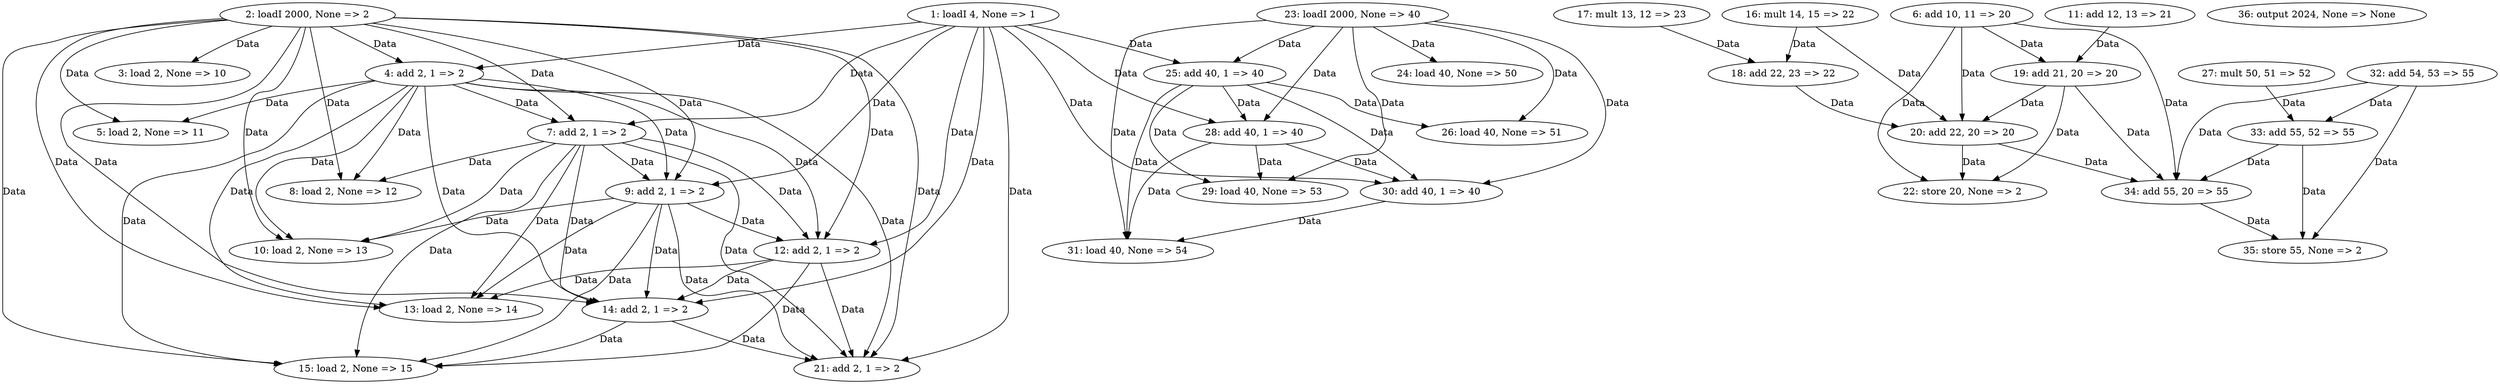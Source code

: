 digraph DependenceGraph {
    "139963804773344" [label="1: loadI 4, None => 1"];
    "139963804773400" [label="2: loadI 2000, None => 2"];
    "139963804773456" [label="3: load 2, None => 10"];
    "139963804773512" [label="4: add 2, 1 => 2"];
    "139963804773568" [label="5: load 2, None => 11"];
    "139963804773624" [label="6: add 10, 11 => 20"];
    "139963804773680" [label="7: add 2, 1 => 2"];
    "139963804773736" [label="8: load 2, None => 12"];
    "139963804773792" [label="9: add 2, 1 => 2"];
    "139963804773848" [label="10: load 2, None => 13"];
    "139963804773904" [label="11: add 12, 13 => 21"];
    "139963804773960" [label="12: add 2, 1 => 2"];
    "139963804774016" [label="13: load 2, None => 14"];
    "139963804774072" [label="14: add 2, 1 => 2"];
    "139963804774128" [label="15: load 2, None => 15"];
    "139963804774184" [label="16: mult 14, 15 => 22"];
    "139963804774240" [label="17: mult 13, 12 => 23"];
    "139963804774296" [label="18: add 22, 23 => 22"];
    "139963804774352" [label="19: add 21, 20 => 20"];
    "139963804786760" [label="20: add 22, 20 => 20"];
    "139963804786816" [label="21: add 2, 1 => 2"];
    "139963804786872" [label="22: store 20, None => 2"];
    "139963804786928" [label="23: loadI 2000, None => 40"];
    "139963804786984" [label="24: load 40, None => 50"];
    "139963804787040" [label="25: add 40, 1 => 40"];
    "139963804787096" [label="26: load 40, None => 51"];
    "139963804787152" [label="27: mult 50, 51 => 52"];
    "139963804787208" [label="28: add 40, 1 => 40"];
    "139963804787264" [label="29: load 40, None => 53"];
    "139963804787320" [label="30: add 40, 1 => 40"];
    "139963804787376" [label="31: load 40, None => 54"];
    "139963804787432" [label="32: add 54, 53 => 55"];
    "139963804787488" [label="33: add 55, 52 => 55"];
    "139963804787544" [label="34: add 55, 20 => 55"];
    "139963804787600" [label="35: store 55, None => 2"];
    "139963804787656" [label="36: output 2024, None => None"];
    "139963804773344" -> "139963804773512" [label="Data"];
    "139963804773344" -> "139963804773680" [label="Data"];
    "139963804773344" -> "139963804773792" [label="Data"];
    "139963804773344" -> "139963804773960" [label="Data"];
    "139963804773344" -> "139963804774072" [label="Data"];
    "139963804773344" -> "139963804786816" [label="Data"];
    "139963804773344" -> "139963804787040" [label="Data"];
    "139963804773344" -> "139963804787208" [label="Data"];
    "139963804773344" -> "139963804787320" [label="Data"];
    "139963804773400" -> "139963804773456" [label="Data"];
    "139963804773400" -> "139963804773512" [label="Data"];
    "139963804773400" -> "139963804773568" [label="Data"];
    "139963804773400" -> "139963804773680" [label="Data"];
    "139963804773400" -> "139963804773736" [label="Data"];
    "139963804773400" -> "139963804773792" [label="Data"];
    "139963804773400" -> "139963804773848" [label="Data"];
    "139963804773400" -> "139963804773960" [label="Data"];
    "139963804773400" -> "139963804774016" [label="Data"];
    "139963804773400" -> "139963804774072" [label="Data"];
    "139963804773400" -> "139963804774128" [label="Data"];
    "139963804773400" -> "139963804786816" [label="Data"];
    "139963804773512" -> "139963804773568" [label="Data"];
    "139963804773512" -> "139963804773680" [label="Data"];
    "139963804773512" -> "139963804773736" [label="Data"];
    "139963804773512" -> "139963804773792" [label="Data"];
    "139963804773512" -> "139963804773848" [label="Data"];
    "139963804773512" -> "139963804773960" [label="Data"];
    "139963804773512" -> "139963804774016" [label="Data"];
    "139963804773512" -> "139963804774072" [label="Data"];
    "139963804773512" -> "139963804774128" [label="Data"];
    "139963804773512" -> "139963804786816" [label="Data"];
    "139963804773624" -> "139963804774352" [label="Data"];
    "139963804773624" -> "139963804786760" [label="Data"];
    "139963804773624" -> "139963804786872" [label="Data"];
    "139963804773624" -> "139963804787544" [label="Data"];
    "139963804773680" -> "139963804773736" [label="Data"];
    "139963804773680" -> "139963804773792" [label="Data"];
    "139963804773680" -> "139963804773848" [label="Data"];
    "139963804773680" -> "139963804773960" [label="Data"];
    "139963804773680" -> "139963804774016" [label="Data"];
    "139963804773680" -> "139963804774072" [label="Data"];
    "139963804773680" -> "139963804774128" [label="Data"];
    "139963804773680" -> "139963804786816" [label="Data"];
    "139963804773792" -> "139963804773848" [label="Data"];
    "139963804773792" -> "139963804773960" [label="Data"];
    "139963804773792" -> "139963804774016" [label="Data"];
    "139963804773792" -> "139963804774072" [label="Data"];
    "139963804773792" -> "139963804774128" [label="Data"];
    "139963804773792" -> "139963804786816" [label="Data"];
    "139963804773904" -> "139963804774352" [label="Data"];
    "139963804773960" -> "139963804774016" [label="Data"];
    "139963804773960" -> "139963804774072" [label="Data"];
    "139963804773960" -> "139963804774128" [label="Data"];
    "139963804773960" -> "139963804786816" [label="Data"];
    "139963804774072" -> "139963804774128" [label="Data"];
    "139963804774072" -> "139963804786816" [label="Data"];
    "139963804774184" -> "139963804774296" [label="Data"];
    "139963804774184" -> "139963804786760" [label="Data"];
    "139963804774240" -> "139963804774296" [label="Data"];
    "139963804774296" -> "139963804786760" [label="Data"];
    "139963804774352" -> "139963804786760" [label="Data"];
    "139963804774352" -> "139963804786872" [label="Data"];
    "139963804774352" -> "139963804787544" [label="Data"];
    "139963804786760" -> "139963804786872" [label="Data"];
    "139963804786760" -> "139963804787544" [label="Data"];
    "139963804786928" -> "139963804786984" [label="Data"];
    "139963804786928" -> "139963804787040" [label="Data"];
    "139963804786928" -> "139963804787096" [label="Data"];
    "139963804786928" -> "139963804787208" [label="Data"];
    "139963804786928" -> "139963804787264" [label="Data"];
    "139963804786928" -> "139963804787320" [label="Data"];
    "139963804786928" -> "139963804787376" [label="Data"];
    "139963804787040" -> "139963804787096" [label="Data"];
    "139963804787040" -> "139963804787208" [label="Data"];
    "139963804787040" -> "139963804787264" [label="Data"];
    "139963804787040" -> "139963804787320" [label="Data"];
    "139963804787040" -> "139963804787376" [label="Data"];
    "139963804787152" -> "139963804787488" [label="Data"];
    "139963804787208" -> "139963804787264" [label="Data"];
    "139963804787208" -> "139963804787320" [label="Data"];
    "139963804787208" -> "139963804787376" [label="Data"];
    "139963804787320" -> "139963804787376" [label="Data"];
    "139963804787432" -> "139963804787488" [label="Data"];
    "139963804787432" -> "139963804787544" [label="Data"];
    "139963804787432" -> "139963804787600" [label="Data"];
    "139963804787488" -> "139963804787544" [label="Data"];
    "139963804787488" -> "139963804787600" [label="Data"];
    "139963804787544" -> "139963804787600" [label="Data"];
}
